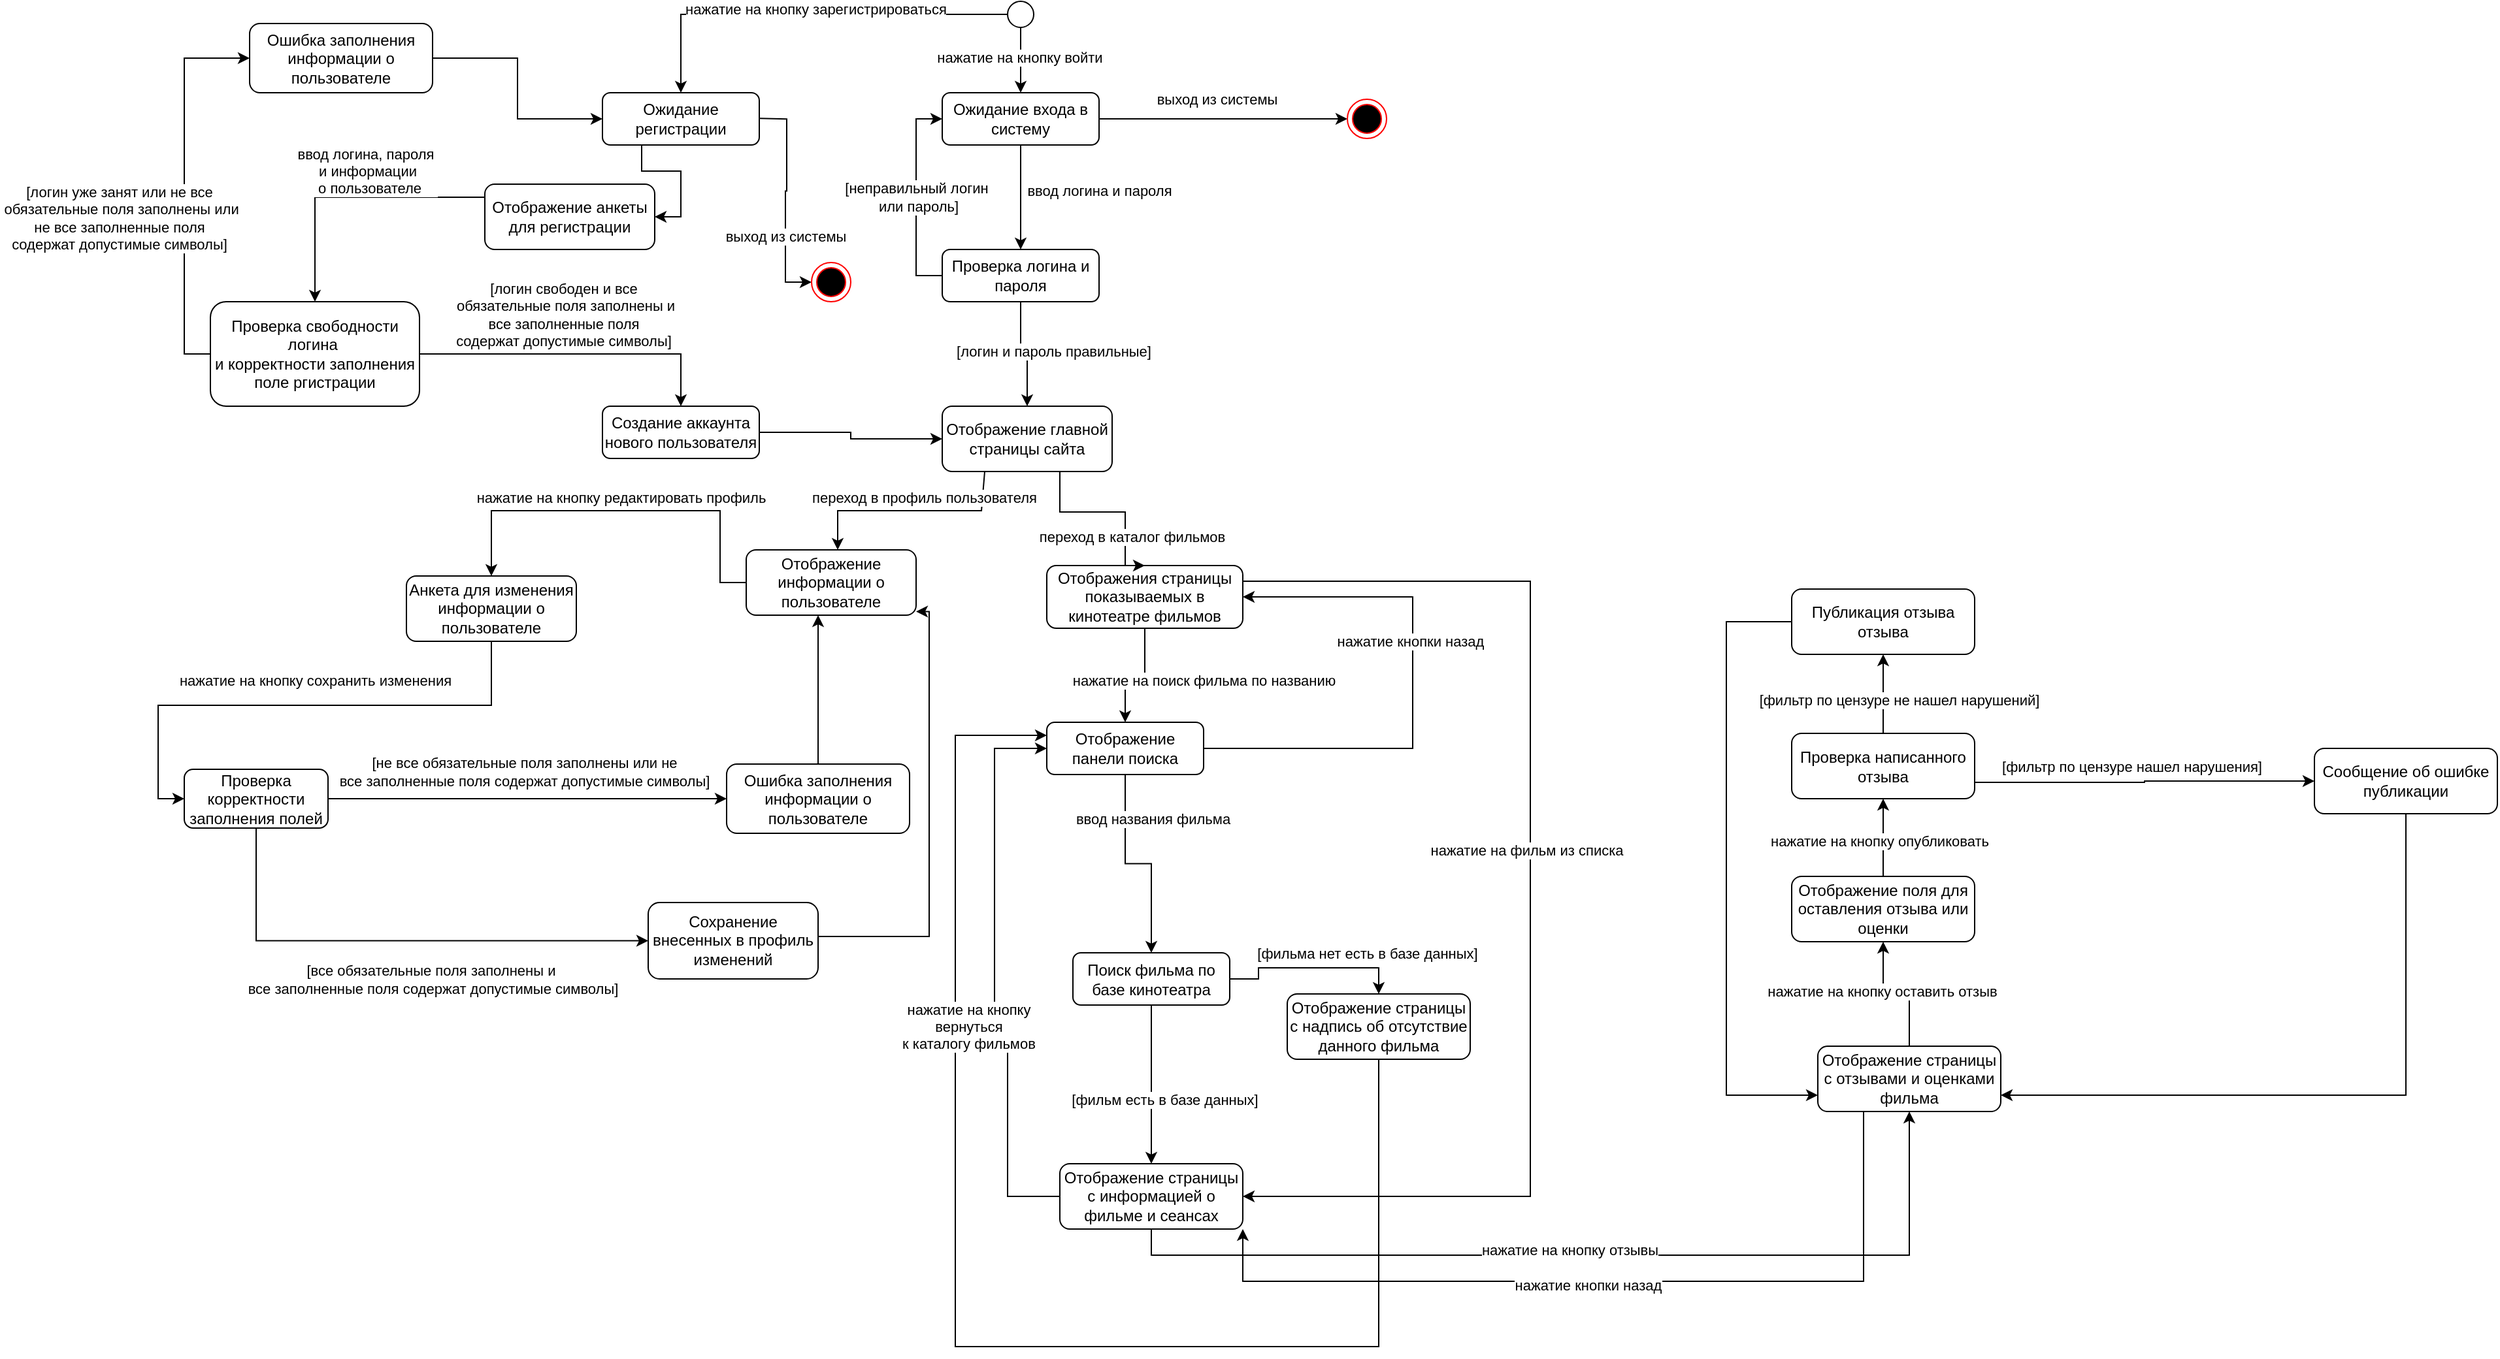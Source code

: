 <mxfile version="24.0.5" type="github">
  <diagram name="Страница — 1" id="CQMrf1lWNn9pbY3fDf8r">
    <mxGraphModel dx="2715" dy="854" grid="1" gridSize="10" guides="1" tooltips="1" connect="1" arrows="1" fold="1" page="1" pageScale="1" pageWidth="827" pageHeight="1169" math="0" shadow="0">
      <root>
        <mxCell id="0" />
        <mxCell id="1" parent="0" />
        <mxCell id="x12aQ69rx99nIMiCHYCn-129" style="edgeStyle=orthogonalEdgeStyle;rounded=0;orthogonalLoop=1;jettySize=auto;html=1;exitX=0.5;exitY=1;exitDx=0;exitDy=0;" edge="1" parent="1" source="x12aQ69rx99nIMiCHYCn-76" target="x12aQ69rx99nIMiCHYCn-128">
          <mxGeometry relative="1" as="geometry" />
        </mxCell>
        <mxCell id="x12aQ69rx99nIMiCHYCn-54" style="edgeStyle=orthogonalEdgeStyle;rounded=0;orthogonalLoop=1;jettySize=auto;html=1;entryX=0.5;entryY=0;entryDx=0;entryDy=0;" edge="1" parent="1" source="x12aQ69rx99nIMiCHYCn-57" target="x12aQ69rx99nIMiCHYCn-65">
          <mxGeometry relative="1" as="geometry" />
        </mxCell>
        <mxCell id="x12aQ69rx99nIMiCHYCn-55" value="ввод логина и пароля" style="edgeLabel;html=1;align=center;verticalAlign=middle;resizable=0;points=[];" vertex="1" connectable="0" parent="x12aQ69rx99nIMiCHYCn-54">
          <mxGeometry x="-0.12" y="1" relative="1" as="geometry">
            <mxPoint x="59" as="offset" />
          </mxGeometry>
        </mxCell>
        <mxCell id="x12aQ69rx99nIMiCHYCn-56" style="edgeStyle=orthogonalEdgeStyle;rounded=0;orthogonalLoop=1;jettySize=auto;html=1;entryX=0;entryY=0.5;entryDx=0;entryDy=0;" edge="1" parent="1" source="x12aQ69rx99nIMiCHYCn-57" target="x12aQ69rx99nIMiCHYCn-66">
          <mxGeometry relative="1" as="geometry" />
        </mxCell>
        <mxCell id="x12aQ69rx99nIMiCHYCn-57" value="Ожидание входа в систему" style="rounded=1;whiteSpace=wrap;html=1;" vertex="1" parent="1">
          <mxGeometry x="440" y="80" width="120" height="40" as="geometry" />
        </mxCell>
        <mxCell id="x12aQ69rx99nIMiCHYCn-58" style="edgeStyle=orthogonalEdgeStyle;rounded=0;orthogonalLoop=1;jettySize=auto;html=1;entryX=0.5;entryY=0;entryDx=0;entryDy=0;" edge="1" parent="1" source="x12aQ69rx99nIMiCHYCn-60" target="x12aQ69rx99nIMiCHYCn-57">
          <mxGeometry relative="1" as="geometry" />
        </mxCell>
        <mxCell id="x12aQ69rx99nIMiCHYCn-150" value="нажатие на кнопку войти" style="edgeLabel;html=1;align=center;verticalAlign=middle;resizable=0;points=[];" vertex="1" connectable="0" parent="x12aQ69rx99nIMiCHYCn-58">
          <mxGeometry x="-0.072" y="-1" relative="1" as="geometry">
            <mxPoint as="offset" />
          </mxGeometry>
        </mxCell>
        <mxCell id="x12aQ69rx99nIMiCHYCn-59" style="edgeStyle=orthogonalEdgeStyle;rounded=0;orthogonalLoop=1;jettySize=auto;html=1;entryX=0.5;entryY=0;entryDx=0;entryDy=0;" edge="1" parent="1" source="x12aQ69rx99nIMiCHYCn-60" target="x12aQ69rx99nIMiCHYCn-87">
          <mxGeometry relative="1" as="geometry" />
        </mxCell>
        <mxCell id="x12aQ69rx99nIMiCHYCn-149" value="нажатие на кнопку зарегистрироваться" style="edgeLabel;html=1;align=center;verticalAlign=middle;resizable=0;points=[];" vertex="1" connectable="0" parent="x12aQ69rx99nIMiCHYCn-59">
          <mxGeometry x="-0.052" y="-4" relative="1" as="geometry">
            <mxPoint as="offset" />
          </mxGeometry>
        </mxCell>
        <mxCell id="x12aQ69rx99nIMiCHYCn-60" value="" style="ellipse;whiteSpace=wrap;html=1;aspect=fixed;" vertex="1" parent="1">
          <mxGeometry x="490" y="10" width="20" height="20" as="geometry" />
        </mxCell>
        <mxCell id="x12aQ69rx99nIMiCHYCn-61" style="edgeStyle=orthogonalEdgeStyle;rounded=0;orthogonalLoop=1;jettySize=auto;html=1;entryX=0;entryY=0.5;entryDx=0;entryDy=0;exitX=0;exitY=0.5;exitDx=0;exitDy=0;" edge="1" parent="1" source="x12aQ69rx99nIMiCHYCn-65" target="x12aQ69rx99nIMiCHYCn-57">
          <mxGeometry relative="1" as="geometry">
            <mxPoint x="430" y="200" as="sourcePoint" />
            <mxPoint x="370" y="130" as="targetPoint" />
          </mxGeometry>
        </mxCell>
        <mxCell id="x12aQ69rx99nIMiCHYCn-62" value="[неправильный логин&lt;div&gt;&amp;nbsp;или пароль&lt;span style=&quot;background-color: rgb(251, 251, 251); text-wrap: wrap;&quot;&gt;]&lt;/span&gt;&lt;/div&gt;" style="edgeLabel;html=1;align=center;verticalAlign=middle;resizable=0;points=[];" vertex="1" connectable="0" parent="x12aQ69rx99nIMiCHYCn-61">
          <mxGeometry x="0.077" y="4" relative="1" as="geometry">
            <mxPoint x="4" y="6" as="offset" />
          </mxGeometry>
        </mxCell>
        <mxCell id="x12aQ69rx99nIMiCHYCn-63" style="edgeStyle=orthogonalEdgeStyle;rounded=0;orthogonalLoop=1;jettySize=auto;html=1;entryX=0.5;entryY=0;entryDx=0;entryDy=0;" edge="1" parent="1" source="x12aQ69rx99nIMiCHYCn-65" target="x12aQ69rx99nIMiCHYCn-101">
          <mxGeometry relative="1" as="geometry">
            <mxPoint x="500" y="310" as="targetPoint" />
          </mxGeometry>
        </mxCell>
        <mxCell id="x12aQ69rx99nIMiCHYCn-64" value="[логин и пароль правильные&lt;span style=&quot;background-color: rgb(251, 251, 251); text-wrap: wrap;&quot;&gt;]&lt;/span&gt;" style="edgeLabel;html=1;align=center;verticalAlign=middle;resizable=0;points=[];" vertex="1" connectable="0" parent="x12aQ69rx99nIMiCHYCn-63">
          <mxGeometry x="0.15" y="-1" relative="1" as="geometry">
            <mxPoint x="21" y="-6" as="offset" />
          </mxGeometry>
        </mxCell>
        <mxCell id="x12aQ69rx99nIMiCHYCn-65" value="Проверка логина и пароля" style="rounded=1;whiteSpace=wrap;html=1;" vertex="1" parent="1">
          <mxGeometry x="440" y="200" width="120" height="40" as="geometry" />
        </mxCell>
        <mxCell id="x12aQ69rx99nIMiCHYCn-66" value="" style="ellipse;html=1;shape=endState;fillColor=#000000;strokeColor=#ff0000;" vertex="1" parent="1">
          <mxGeometry x="750" y="85" width="30" height="30" as="geometry" />
        </mxCell>
        <mxCell id="x12aQ69rx99nIMiCHYCn-67" style="edgeStyle=orthogonalEdgeStyle;rounded=0;orthogonalLoop=1;jettySize=auto;html=1;exitX=0.5;exitY=1;exitDx=0;exitDy=0;entryX=0.5;entryY=0;entryDx=0;entryDy=0;" edge="1" parent="1" source="x12aQ69rx99nIMiCHYCn-69" target="x12aQ69rx99nIMiCHYCn-72">
          <mxGeometry relative="1" as="geometry" />
        </mxCell>
        <mxCell id="x12aQ69rx99nIMiCHYCn-68" value="нажатие на поиск фильма по названию" style="edgeLabel;html=1;align=center;verticalAlign=middle;resizable=0;points=[];" vertex="1" connectable="0" parent="x12aQ69rx99nIMiCHYCn-67">
          <mxGeometry x="-0.05" y="-1" relative="1" as="geometry">
            <mxPoint x="50" y="5" as="offset" />
          </mxGeometry>
        </mxCell>
        <mxCell id="x12aQ69rx99nIMiCHYCn-151" style="edgeStyle=orthogonalEdgeStyle;rounded=0;orthogonalLoop=1;jettySize=auto;html=1;exitX=1;exitY=0.25;exitDx=0;exitDy=0;entryX=1;entryY=0.5;entryDx=0;entryDy=0;" edge="1" parent="1" source="x12aQ69rx99nIMiCHYCn-69" target="x12aQ69rx99nIMiCHYCn-128">
          <mxGeometry relative="1" as="geometry">
            <Array as="points">
              <mxPoint x="890" y="454" />
              <mxPoint x="890" y="925" />
            </Array>
          </mxGeometry>
        </mxCell>
        <mxCell id="x12aQ69rx99nIMiCHYCn-152" value="нажатие на фильм из списка" style="edgeLabel;html=1;align=center;verticalAlign=middle;resizable=0;points=[];" vertex="1" connectable="0" parent="x12aQ69rx99nIMiCHYCn-151">
          <mxGeometry x="-0.065" y="-3" relative="1" as="geometry">
            <mxPoint as="offset" />
          </mxGeometry>
        </mxCell>
        <mxCell id="x12aQ69rx99nIMiCHYCn-69" value="Отображения страницы показываемых в кинотеатре фильмов" style="rounded=1;whiteSpace=wrap;html=1;" vertex="1" parent="1">
          <mxGeometry x="520" y="442" width="150" height="48" as="geometry" />
        </mxCell>
        <mxCell id="x12aQ69rx99nIMiCHYCn-70" style="edgeStyle=orthogonalEdgeStyle;rounded=0;orthogonalLoop=1;jettySize=auto;html=1;entryX=0.5;entryY=0;entryDx=0;entryDy=0;" edge="1" parent="1" source="x12aQ69rx99nIMiCHYCn-72" target="x12aQ69rx99nIMiCHYCn-76">
          <mxGeometry relative="1" as="geometry" />
        </mxCell>
        <mxCell id="x12aQ69rx99nIMiCHYCn-71" value="[фильм есть в базе данных]" style="edgeLabel;html=1;align=center;verticalAlign=middle;resizable=0;points=[];" vertex="1" connectable="0" parent="x12aQ69rx99nIMiCHYCn-70">
          <mxGeometry x="-0.033" y="-2" relative="1" as="geometry">
            <mxPoint x="22" y="178" as="offset" />
          </mxGeometry>
        </mxCell>
        <mxCell id="x12aQ69rx99nIMiCHYCn-147" style="edgeStyle=orthogonalEdgeStyle;rounded=0;orthogonalLoop=1;jettySize=auto;html=1;exitX=1;exitY=0.5;exitDx=0;exitDy=0;entryX=1;entryY=0.5;entryDx=0;entryDy=0;" edge="1" parent="1" source="x12aQ69rx99nIMiCHYCn-72" target="x12aQ69rx99nIMiCHYCn-69">
          <mxGeometry relative="1" as="geometry">
            <Array as="points">
              <mxPoint x="800" y="582" />
              <mxPoint x="800" y="466" />
            </Array>
          </mxGeometry>
        </mxCell>
        <mxCell id="x12aQ69rx99nIMiCHYCn-148" value="нажатие кнопки назад" style="edgeLabel;html=1;align=center;verticalAlign=middle;resizable=0;points=[];" vertex="1" connectable="0" parent="x12aQ69rx99nIMiCHYCn-147">
          <mxGeometry x="0.069" y="2" relative="1" as="geometry">
            <mxPoint y="-25" as="offset" />
          </mxGeometry>
        </mxCell>
        <mxCell id="x12aQ69rx99nIMiCHYCn-72" value="Отображение панели поиска" style="rounded=1;whiteSpace=wrap;html=1;" vertex="1" parent="1">
          <mxGeometry x="520" y="562" width="120" height="40" as="geometry" />
        </mxCell>
        <mxCell id="x12aQ69rx99nIMiCHYCn-131" style="edgeStyle=orthogonalEdgeStyle;rounded=0;orthogonalLoop=1;jettySize=auto;html=1;exitX=1;exitY=0.5;exitDx=0;exitDy=0;entryX=0.5;entryY=0;entryDx=0;entryDy=0;" edge="1" parent="1" source="x12aQ69rx99nIMiCHYCn-76" target="x12aQ69rx99nIMiCHYCn-130">
          <mxGeometry relative="1" as="geometry" />
        </mxCell>
        <mxCell id="x12aQ69rx99nIMiCHYCn-76" value="Поиск фильма по базе кинотеатра" style="rounded=1;whiteSpace=wrap;html=1;" vertex="1" parent="1">
          <mxGeometry x="540" y="738.5" width="120" height="40" as="geometry" />
        </mxCell>
        <mxCell id="x12aQ69rx99nIMiCHYCn-85" style="edgeStyle=orthogonalEdgeStyle;rounded=0;orthogonalLoop=1;jettySize=auto;html=1;entryX=0.5;entryY=0;entryDx=0;entryDy=0;exitX=0;exitY=0.5;exitDx=0;exitDy=0;" edge="1" parent="1" source="x12aQ69rx99nIMiCHYCn-138" target="x12aQ69rx99nIMiCHYCn-92">
          <mxGeometry relative="1" as="geometry">
            <Array as="points">
              <mxPoint x="90" y="160" />
              <mxPoint x="-40" y="160" />
            </Array>
          </mxGeometry>
        </mxCell>
        <mxCell id="x12aQ69rx99nIMiCHYCn-86" value="ввод логина, пароля&amp;nbsp;&lt;div&gt;и информации&lt;/div&gt;&lt;div&gt;&amp;nbsp;о пользователе&lt;/div&gt;" style="edgeLabel;html=1;align=center;verticalAlign=middle;resizable=0;points=[];" vertex="1" connectable="0" parent="x12aQ69rx99nIMiCHYCn-85">
          <mxGeometry x="-0.113" y="4" relative="1" as="geometry">
            <mxPoint x="-5" y="-24" as="offset" />
          </mxGeometry>
        </mxCell>
        <mxCell id="x12aQ69rx99nIMiCHYCn-139" style="edgeStyle=orthogonalEdgeStyle;rounded=0;orthogonalLoop=1;jettySize=auto;html=1;exitX=0.25;exitY=1;exitDx=0;exitDy=0;entryX=1;entryY=0.5;entryDx=0;entryDy=0;" edge="1" parent="1" source="x12aQ69rx99nIMiCHYCn-87" target="x12aQ69rx99nIMiCHYCn-138">
          <mxGeometry relative="1" as="geometry" />
        </mxCell>
        <mxCell id="x12aQ69rx99nIMiCHYCn-87" value="Ожидание регистрации" style="rounded=1;whiteSpace=wrap;html=1;" vertex="1" parent="1">
          <mxGeometry x="180" y="80" width="120" height="40" as="geometry" />
        </mxCell>
        <mxCell id="x12aQ69rx99nIMiCHYCn-88" style="edgeStyle=orthogonalEdgeStyle;rounded=0;orthogonalLoop=1;jettySize=auto;html=1;entryX=0.5;entryY=0;entryDx=0;entryDy=0;" edge="1" parent="1" source="x12aQ69rx99nIMiCHYCn-92" target="x12aQ69rx99nIMiCHYCn-94">
          <mxGeometry relative="1" as="geometry" />
        </mxCell>
        <mxCell id="x12aQ69rx99nIMiCHYCn-89" value="&lt;span style=&quot;color: rgba(0, 0, 0, 0); font-family: monospace; font-size: 0px; text-align: start; background-color: rgb(251, 251, 251);&quot;&gt;%3CmxGraphModel%3E%3Croot%3E%3CmxCell%20id%3D%220%22%2F%3E%3CmxCell%20id%3D%221%22%20parent%3D%220%22%2F%3E%3CmxCell%20id%3D%222%22%20value%3D%22%5B%D0%BB%D0%BE%D0%B3%D0%B8%D0%BD%20%D1%83%D0%B6%D0%B5%20%D0%B7%D0%B0%D0%BD%D1%8F%D1%82%20%D0%B8%D0%BB%D0%B8%20%D0%BD%D0%B5%20%D0%B2%D1%81%D0%B5%26lt%3Bdiv%26gt%3B%26amp%3Bnbsp%3B%D0%BE%D0%B1%D1%8F%D0%B7%D0%B0%D1%82%D0%B5%D0%BB%D1%8C%D0%BD%D1%8B%D0%B5%20%D0%BF%D0%BE%D0%BB%D1%8F%20%D0%B7%D0%B0%D0%BF%D0%BE%D0%BB%D0%BD%D0%B5%D0%BD%D1%8B%20%D0%B8%D0%BB%D0%B8%26lt%3B%2Fdiv%26gt%3B%26lt%3Bdiv%26gt%3B%26amp%3Bnbsp%3B%D0%BD%D0%B5%20%D0%B2%D1%81%D0%B5%20%D0%B7%D0%B0%D0%BF%D0%BE%D0%BB%D0%BD%D0%B5%D0%BD%D0%BD%D1%8B%D0%B5%20%D0%BF%D0%BE%D0%BB%D1%8F%26amp%3Bnbsp%3B%26lt%3B%2Fdiv%26gt%3B%26lt%3Bdiv%26gt%3B%D1%81%D0%BE%D0%B4%D0%B5%D1%80%D0%B6%D0%B0%D1%82%20%D0%B4%D0%BE%D0%BF%D1%83%D1%81%D1%82%D0%B8%D0%BC%D1%8B%D0%B5%20%D1%81%D0%B8%D0%BC%D0%B2%D0%BE%D0%BB%D1%8B%5D%26lt%3B%2Fdiv%26gt%3B%22%20style%3D%22edgeLabel%3Bhtml%3D1%3Balign%3Dcenter%3BverticalAlign%3Dmiddle%3Bresizable%3D0%3Bpoints%3D%5B%5D%3B%22%20vertex%3D%221%22%20connectable%3D%220%22%20parent%3D%221%22%3E%3CmxGeometry%20x%3D%22-190%22%20y%3D%22175.4%22%20as%3D%22geometry%22%2F%3E%3C%2FmxCell%3E%3C%2Froot%3E%3C%2FmxGraphModel%3E&lt;/span&gt;" style="edgeLabel;html=1;align=center;verticalAlign=middle;resizable=0;points=[];" vertex="1" connectable="0" parent="x12aQ69rx99nIMiCHYCn-88">
          <mxGeometry x="-0.092" y="-2" relative="1" as="geometry">
            <mxPoint x="-28" y="3" as="offset" />
          </mxGeometry>
        </mxCell>
        <mxCell id="x12aQ69rx99nIMiCHYCn-142" style="edgeStyle=orthogonalEdgeStyle;rounded=0;orthogonalLoop=1;jettySize=auto;html=1;exitX=0;exitY=0.5;exitDx=0;exitDy=0;entryX=0;entryY=0.5;entryDx=0;entryDy=0;" edge="1" parent="1" source="x12aQ69rx99nIMiCHYCn-92" target="x12aQ69rx99nIMiCHYCn-140">
          <mxGeometry relative="1" as="geometry" />
        </mxCell>
        <mxCell id="x12aQ69rx99nIMiCHYCn-143" value="[логин уже занят или не все&lt;div&gt;&amp;nbsp;обязательные поля заполнены или&lt;/div&gt;&lt;div&gt;&amp;nbsp;не все заполненные поля&amp;nbsp;&lt;/div&gt;&lt;div&gt;содержат допустимые символы]&lt;/div&gt;" style="edgeLabel;html=1;align=center;verticalAlign=middle;resizable=0;points=[];" vertex="1" connectable="0" parent="x12aQ69rx99nIMiCHYCn-142">
          <mxGeometry x="0.067" y="-3" relative="1" as="geometry">
            <mxPoint x="-53" y="34" as="offset" />
          </mxGeometry>
        </mxCell>
        <mxCell id="x12aQ69rx99nIMiCHYCn-92" value="Проверка свободности логина&amp;nbsp;&lt;div&gt;и корректности заполнения поле ргистрации&lt;/div&gt;" style="rounded=1;whiteSpace=wrap;html=1;" vertex="1" parent="1">
          <mxGeometry x="-120" y="240" width="160" height="80" as="geometry" />
        </mxCell>
        <mxCell id="x12aQ69rx99nIMiCHYCn-93" style="edgeStyle=orthogonalEdgeStyle;rounded=0;orthogonalLoop=1;jettySize=auto;html=1;entryX=0;entryY=0.5;entryDx=0;entryDy=0;" edge="1" parent="1" source="x12aQ69rx99nIMiCHYCn-94" target="x12aQ69rx99nIMiCHYCn-101">
          <mxGeometry relative="1" as="geometry" />
        </mxCell>
        <mxCell id="x12aQ69rx99nIMiCHYCn-94" value="Создание аккаунта нового пользователя" style="rounded=1;whiteSpace=wrap;html=1;" vertex="1" parent="1">
          <mxGeometry x="180" y="320" width="120" height="40" as="geometry" />
        </mxCell>
        <mxCell id="x12aQ69rx99nIMiCHYCn-97" style="edgeStyle=orthogonalEdgeStyle;rounded=0;orthogonalLoop=1;jettySize=auto;html=1;entryX=0;entryY=0.5;entryDx=0;entryDy=0;" edge="1" parent="1" target="x12aQ69rx99nIMiCHYCn-98">
          <mxGeometry relative="1" as="geometry">
            <mxPoint x="300" y="99.58" as="sourcePoint" />
            <mxPoint x="360" y="100" as="targetPoint" />
          </mxGeometry>
        </mxCell>
        <mxCell id="x12aQ69rx99nIMiCHYCn-98" value="" style="ellipse;html=1;shape=endState;fillColor=#000000;strokeColor=#ff0000;" vertex="1" parent="1">
          <mxGeometry x="340" y="210" width="30" height="30" as="geometry" />
        </mxCell>
        <mxCell id="x12aQ69rx99nIMiCHYCn-99" style="edgeStyle=orthogonalEdgeStyle;rounded=0;orthogonalLoop=1;jettySize=auto;html=1;entryX=0.5;entryY=0;entryDx=0;entryDy=0;" edge="1" parent="1" source="x12aQ69rx99nIMiCHYCn-101" target="x12aQ69rx99nIMiCHYCn-69">
          <mxGeometry relative="1" as="geometry">
            <Array as="points">
              <mxPoint x="530" y="401" />
              <mxPoint x="580" y="401" />
            </Array>
          </mxGeometry>
        </mxCell>
        <mxCell id="x12aQ69rx99nIMiCHYCn-100" value="переход в каталог фильмов" style="edgeLabel;html=1;align=center;verticalAlign=middle;resizable=0;points=[];" vertex="1" connectable="0" parent="x12aQ69rx99nIMiCHYCn-99">
          <mxGeometry x="-0.296" y="-1" relative="1" as="geometry">
            <mxPoint x="38" y="18" as="offset" />
          </mxGeometry>
        </mxCell>
        <mxCell id="x12aQ69rx99nIMiCHYCn-101" value="Отображение главной страницы сайта" style="rounded=1;whiteSpace=wrap;html=1;" vertex="1" parent="1">
          <mxGeometry x="440" y="320" width="130" height="50" as="geometry" />
        </mxCell>
        <mxCell id="x12aQ69rx99nIMiCHYCn-104" value="Отображение информации о пользователе" style="rounded=1;whiteSpace=wrap;html=1;" vertex="1" parent="1">
          <mxGeometry x="290" y="430" width="130" height="50" as="geometry" />
        </mxCell>
        <mxCell id="x12aQ69rx99nIMiCHYCn-105" value="" style="endArrow=classic;html=1;rounded=0;exitX=0.25;exitY=1;exitDx=0;exitDy=0;" edge="1" parent="1" source="x12aQ69rx99nIMiCHYCn-101">
          <mxGeometry width="50" height="50" relative="1" as="geometry">
            <mxPoint x="540" y="410" as="sourcePoint" />
            <mxPoint x="360" y="430" as="targetPoint" />
            <Array as="points">
              <mxPoint x="470" y="400" />
              <mxPoint x="360" y="400" />
            </Array>
          </mxGeometry>
        </mxCell>
        <mxCell id="x12aQ69rx99nIMiCHYCn-106" value="переход в профиль пользователя" style="edgeLabel;html=1;align=center;verticalAlign=middle;resizable=0;points=[];" vertex="1" connectable="0" parent="x12aQ69rx99nIMiCHYCn-105">
          <mxGeometry x="0.179" y="-1" relative="1" as="geometry">
            <mxPoint x="26" y="-9" as="offset" />
          </mxGeometry>
        </mxCell>
        <mxCell id="x12aQ69rx99nIMiCHYCn-108" value="выход из системы" style="edgeLabel;html=1;align=center;verticalAlign=middle;resizable=0;points=[];" vertex="1" connectable="0" parent="1">
          <mxGeometry x="650" y="84.996" as="geometry" />
        </mxCell>
        <mxCell id="x12aQ69rx99nIMiCHYCn-109" value="выход из системы" style="edgeLabel;html=1;align=center;verticalAlign=middle;resizable=0;points=[];" vertex="1" connectable="0" parent="1">
          <mxGeometry x="320" y="189.996" as="geometry" />
        </mxCell>
        <mxCell id="x12aQ69rx99nIMiCHYCn-118" style="edgeStyle=orthogonalEdgeStyle;rounded=0;orthogonalLoop=1;jettySize=auto;html=1;exitX=0.5;exitY=1;exitDx=0;exitDy=0;entryX=0;entryY=0.5;entryDx=0;entryDy=0;" edge="1" parent="1" source="x12aQ69rx99nIMiCHYCn-110" target="x12aQ69rx99nIMiCHYCn-114">
          <mxGeometry relative="1" as="geometry" />
        </mxCell>
        <mxCell id="x12aQ69rx99nIMiCHYCn-110" value="Анкета для изменения информации о пользователе" style="rounded=1;whiteSpace=wrap;html=1;" vertex="1" parent="1">
          <mxGeometry x="30" y="450" width="130" height="50" as="geometry" />
        </mxCell>
        <mxCell id="x12aQ69rx99nIMiCHYCn-111" value="" style="endArrow=classic;html=1;rounded=0;exitX=0;exitY=0.5;exitDx=0;exitDy=0;entryX=0.5;entryY=0;entryDx=0;entryDy=0;" edge="1" parent="1" source="x12aQ69rx99nIMiCHYCn-104" target="x12aQ69rx99nIMiCHYCn-110">
          <mxGeometry width="50" height="50" relative="1" as="geometry">
            <mxPoint x="300" y="370" as="sourcePoint" />
            <mxPoint x="187" y="430" as="targetPoint" />
            <Array as="points">
              <mxPoint x="270" y="455" />
              <mxPoint x="270" y="400" />
              <mxPoint x="95" y="400" />
            </Array>
          </mxGeometry>
        </mxCell>
        <mxCell id="x12aQ69rx99nIMiCHYCn-112" value="нажатие на кнопку редактировать профиль" style="edgeLabel;html=1;align=center;verticalAlign=middle;resizable=0;points=[];" vertex="1" connectable="0" parent="x12aQ69rx99nIMiCHYCn-111">
          <mxGeometry x="0.179" y="-1" relative="1" as="geometry">
            <mxPoint x="26" y="-9" as="offset" />
          </mxGeometry>
        </mxCell>
        <mxCell id="x12aQ69rx99nIMiCHYCn-119" style="edgeStyle=orthogonalEdgeStyle;rounded=0;orthogonalLoop=1;jettySize=auto;html=1;exitX=0.5;exitY=1;exitDx=0;exitDy=0;entryX=0;entryY=0.5;entryDx=0;entryDy=0;" edge="1" parent="1" source="x12aQ69rx99nIMiCHYCn-114" target="x12aQ69rx99nIMiCHYCn-117">
          <mxGeometry relative="1" as="geometry" />
        </mxCell>
        <mxCell id="x12aQ69rx99nIMiCHYCn-122" style="edgeStyle=orthogonalEdgeStyle;rounded=0;orthogonalLoop=1;jettySize=auto;html=1;exitX=1;exitY=0.5;exitDx=0;exitDy=0;entryX=0;entryY=0.5;entryDx=0;entryDy=0;" edge="1" parent="1" source="x12aQ69rx99nIMiCHYCn-114" target="x12aQ69rx99nIMiCHYCn-120">
          <mxGeometry relative="1" as="geometry" />
        </mxCell>
        <mxCell id="x12aQ69rx99nIMiCHYCn-114" value="Проверка корректности заполнения полей" style="rounded=1;whiteSpace=wrap;html=1;" vertex="1" parent="1">
          <mxGeometry x="-140" y="598" width="110" height="45" as="geometry" />
        </mxCell>
        <mxCell id="x12aQ69rx99nIMiCHYCn-115" value="[все обязательные поля заполнены и&amp;nbsp;&lt;div&gt;все заполненные поля содержат допустимые символы&lt;span style=&quot;background-color: rgb(251, 251, 251); text-wrap: wrap;&quot;&gt;]&lt;/span&gt;&lt;/div&gt;" style="edgeLabel;html=1;align=center;verticalAlign=middle;resizable=0;points=[];" vertex="1" connectable="0" parent="1">
          <mxGeometry x="50" y="758.5" as="geometry" />
        </mxCell>
        <mxCell id="x12aQ69rx99nIMiCHYCn-125" style="edgeStyle=orthogonalEdgeStyle;rounded=0;orthogonalLoop=1;jettySize=auto;html=1;exitX=1;exitY=0.5;exitDx=0;exitDy=0;entryX=0.75;entryY=1;entryDx=0;entryDy=0;" edge="1" parent="1" source="x12aQ69rx99nIMiCHYCn-117">
          <mxGeometry relative="1" as="geometry">
            <mxPoint x="377.5" y="726.48" as="sourcePoint" />
            <mxPoint x="420" y="477.23" as="targetPoint" />
            <Array as="points">
              <mxPoint x="345" y="726" />
              <mxPoint x="430" y="726" />
              <mxPoint x="430" y="477" />
            </Array>
          </mxGeometry>
        </mxCell>
        <mxCell id="x12aQ69rx99nIMiCHYCn-117" value="Сохранение внесенных в профиль изменений" style="rounded=1;whiteSpace=wrap;html=1;" vertex="1" parent="1">
          <mxGeometry x="215" y="700" width="130" height="58.5" as="geometry" />
        </mxCell>
        <mxCell id="x12aQ69rx99nIMiCHYCn-124" style="edgeStyle=orthogonalEdgeStyle;rounded=0;orthogonalLoop=1;jettySize=auto;html=1;exitX=0.5;exitY=0;exitDx=0;exitDy=0;" edge="1" parent="1" source="x12aQ69rx99nIMiCHYCn-120" target="x12aQ69rx99nIMiCHYCn-104">
          <mxGeometry relative="1" as="geometry">
            <Array as="points">
              <mxPoint x="345" y="510" />
              <mxPoint x="345" y="510" />
            </Array>
          </mxGeometry>
        </mxCell>
        <mxCell id="x12aQ69rx99nIMiCHYCn-120" value="Ошибка заполнения информации о пользователе" style="rounded=1;whiteSpace=wrap;html=1;" vertex="1" parent="1">
          <mxGeometry x="275" y="594" width="140" height="53" as="geometry" />
        </mxCell>
        <mxCell id="x12aQ69rx99nIMiCHYCn-123" value="[не все обязательные поля заполнены или не&lt;div&gt;все заполненные поля содержат допустимые символы&lt;span style=&quot;background-color: rgb(251, 251, 251); text-wrap: wrap;&quot;&gt;]&lt;/span&gt;&lt;/div&gt;" style="edgeLabel;html=1;align=center;verticalAlign=middle;resizable=0;points=[];" vertex="1" connectable="0" parent="1">
          <mxGeometry x="120" y="602" as="geometry">
            <mxPoint y="-2" as="offset" />
          </mxGeometry>
        </mxCell>
        <mxCell id="x12aQ69rx99nIMiCHYCn-126" value="нажатие на кнопку сохранить изменения" style="edgeLabel;html=1;align=center;verticalAlign=middle;resizable=0;points=[];" vertex="1" connectable="0" parent="1">
          <mxGeometry x="-40.003" y="530" as="geometry" />
        </mxCell>
        <mxCell id="x12aQ69rx99nIMiCHYCn-127" value="ввод названия фильма" style="edgeLabel;html=1;align=center;verticalAlign=middle;resizable=0;points=[];" vertex="1" connectable="0" parent="1">
          <mxGeometry x="610.0" y="620.497" as="geometry">
            <mxPoint x="-9" y="15" as="offset" />
          </mxGeometry>
        </mxCell>
        <mxCell id="x12aQ69rx99nIMiCHYCn-133" style="edgeStyle=orthogonalEdgeStyle;rounded=0;orthogonalLoop=1;jettySize=auto;html=1;entryX=0;entryY=0.5;entryDx=0;entryDy=0;exitX=0;exitY=0.5;exitDx=0;exitDy=0;" edge="1" parent="1" source="x12aQ69rx99nIMiCHYCn-128" target="x12aQ69rx99nIMiCHYCn-72">
          <mxGeometry relative="1" as="geometry">
            <Array as="points">
              <mxPoint x="490" y="925" />
              <mxPoint x="490" y="800" />
              <mxPoint x="480" y="800" />
              <mxPoint x="480" y="582" />
            </Array>
          </mxGeometry>
        </mxCell>
        <mxCell id="x12aQ69rx99nIMiCHYCn-154" style="edgeStyle=orthogonalEdgeStyle;rounded=0;orthogonalLoop=1;jettySize=auto;html=1;exitX=0.5;exitY=1;exitDx=0;exitDy=0;" edge="1" parent="1" source="x12aQ69rx99nIMiCHYCn-128" target="x12aQ69rx99nIMiCHYCn-153">
          <mxGeometry relative="1" as="geometry" />
        </mxCell>
        <mxCell id="x12aQ69rx99nIMiCHYCn-155" value="нажатие на кнопку отзывы" style="edgeLabel;html=1;align=center;verticalAlign=middle;resizable=0;points=[];" vertex="1" connectable="0" parent="x12aQ69rx99nIMiCHYCn-154">
          <mxGeometry x="-0.042" y="4" relative="1" as="geometry">
            <mxPoint as="offset" />
          </mxGeometry>
        </mxCell>
        <mxCell id="x12aQ69rx99nIMiCHYCn-128" value="Отображение страницы с информацией о фильме и сеансах" style="rounded=1;whiteSpace=wrap;html=1;" vertex="1" parent="1">
          <mxGeometry x="530" y="900" width="140" height="50" as="geometry" />
        </mxCell>
        <mxCell id="x12aQ69rx99nIMiCHYCn-135" style="edgeStyle=orthogonalEdgeStyle;rounded=0;orthogonalLoop=1;jettySize=auto;html=1;exitX=0.5;exitY=1;exitDx=0;exitDy=0;entryX=0;entryY=0.25;entryDx=0;entryDy=0;" edge="1" parent="1" source="x12aQ69rx99nIMiCHYCn-130" target="x12aQ69rx99nIMiCHYCn-72">
          <mxGeometry relative="1" as="geometry">
            <Array as="points">
              <mxPoint x="774" y="1040" />
              <mxPoint x="450" y="1040" />
              <mxPoint x="450" y="572" />
            </Array>
          </mxGeometry>
        </mxCell>
        <mxCell id="x12aQ69rx99nIMiCHYCn-130" value="Отображение страницы с надпись об отсутствие данного фильма" style="rounded=1;whiteSpace=wrap;html=1;" vertex="1" parent="1">
          <mxGeometry x="704" y="770" width="140" height="50" as="geometry" />
        </mxCell>
        <mxCell id="x12aQ69rx99nIMiCHYCn-132" value="[фильма нет есть в базе данных]" style="edgeLabel;html=1;align=center;verticalAlign=middle;resizable=0;points=[];" vertex="1" connectable="0" parent="1">
          <mxGeometry x="765" y="738.503" as="geometry" />
        </mxCell>
        <mxCell id="x12aQ69rx99nIMiCHYCn-134" value="нажатие на кнопку&lt;div&gt;&amp;nbsp;вернуться&amp;nbsp;&lt;div&gt;к каталогу фильмов&lt;/div&gt;&lt;/div&gt;" style="edgeLabel;html=1;align=center;verticalAlign=middle;resizable=0;points=[];" vertex="1" connectable="0" parent="1">
          <mxGeometry x="460.0" y="794.997" as="geometry" />
        </mxCell>
        <mxCell id="x12aQ69rx99nIMiCHYCn-138" value="Отображение анкеты для регистрации" style="rounded=1;whiteSpace=wrap;html=1;" vertex="1" parent="1">
          <mxGeometry x="90" y="150" width="130" height="50" as="geometry" />
        </mxCell>
        <mxCell id="x12aQ69rx99nIMiCHYCn-144" style="edgeStyle=orthogonalEdgeStyle;rounded=0;orthogonalLoop=1;jettySize=auto;html=1;exitX=1;exitY=0.5;exitDx=0;exitDy=0;entryX=0;entryY=0.5;entryDx=0;entryDy=0;" edge="1" parent="1" source="x12aQ69rx99nIMiCHYCn-140" target="x12aQ69rx99nIMiCHYCn-87">
          <mxGeometry relative="1" as="geometry" />
        </mxCell>
        <mxCell id="x12aQ69rx99nIMiCHYCn-140" value="Ошибка заполнения информации о пользователе" style="rounded=1;whiteSpace=wrap;html=1;" vertex="1" parent="1">
          <mxGeometry x="-90" y="27" width="140" height="53" as="geometry" />
        </mxCell>
        <mxCell id="x12aQ69rx99nIMiCHYCn-145" value="[логин свободен и все&lt;div&gt;&amp;nbsp;обязательные поля заполнены и&lt;/div&gt;&lt;div&gt;&amp;nbsp;все заполненные поля&amp;nbsp;&lt;/div&gt;&lt;div&gt;содержат допустимые символы]&lt;/div&gt;" style="edgeLabel;html=1;align=center;verticalAlign=middle;resizable=0;points=[];" vertex="1" connectable="0" parent="1">
          <mxGeometry x="150" y="250.0" as="geometry" />
        </mxCell>
        <mxCell id="x12aQ69rx99nIMiCHYCn-157" style="edgeStyle=orthogonalEdgeStyle;rounded=0;orthogonalLoop=1;jettySize=auto;html=1;exitX=0.5;exitY=0;exitDx=0;exitDy=0;entryX=0.5;entryY=1;entryDx=0;entryDy=0;" edge="1" parent="1" source="x12aQ69rx99nIMiCHYCn-153" target="x12aQ69rx99nIMiCHYCn-156">
          <mxGeometry relative="1" as="geometry" />
        </mxCell>
        <mxCell id="x12aQ69rx99nIMiCHYCn-158" value="нажатие на кнопку оставить отзыв" style="edgeLabel;html=1;align=center;verticalAlign=middle;resizable=0;points=[];" vertex="1" connectable="0" parent="x12aQ69rx99nIMiCHYCn-157">
          <mxGeometry x="0.239" y="1" relative="1" as="geometry">
            <mxPoint as="offset" />
          </mxGeometry>
        </mxCell>
        <mxCell id="x12aQ69rx99nIMiCHYCn-170" style="edgeStyle=orthogonalEdgeStyle;rounded=0;orthogonalLoop=1;jettySize=auto;html=1;exitX=0.25;exitY=1;exitDx=0;exitDy=0;entryX=1;entryY=1;entryDx=0;entryDy=0;" edge="1" parent="1" source="x12aQ69rx99nIMiCHYCn-153" target="x12aQ69rx99nIMiCHYCn-128">
          <mxGeometry relative="1" as="geometry">
            <Array as="points">
              <mxPoint x="1145" y="990" />
              <mxPoint x="670" y="990" />
            </Array>
          </mxGeometry>
        </mxCell>
        <mxCell id="x12aQ69rx99nIMiCHYCn-172" value="нажатие кнопки назад" style="edgeLabel;html=1;align=center;verticalAlign=middle;resizable=0;points=[];" vertex="1" connectable="0" parent="x12aQ69rx99nIMiCHYCn-170">
          <mxGeometry x="0.057" y="3" relative="1" as="geometry">
            <mxPoint as="offset" />
          </mxGeometry>
        </mxCell>
        <mxCell id="x12aQ69rx99nIMiCHYCn-153" value="Отображение страницы с отзывами и оценками фильма" style="rounded=1;whiteSpace=wrap;html=1;" vertex="1" parent="1">
          <mxGeometry x="1110" y="810" width="140" height="50" as="geometry" />
        </mxCell>
        <mxCell id="x12aQ69rx99nIMiCHYCn-160" style="edgeStyle=orthogonalEdgeStyle;rounded=0;orthogonalLoop=1;jettySize=auto;html=1;exitX=0.5;exitY=0;exitDx=0;exitDy=0;entryX=0.5;entryY=1;entryDx=0;entryDy=0;" edge="1" parent="1" source="x12aQ69rx99nIMiCHYCn-156" target="x12aQ69rx99nIMiCHYCn-159">
          <mxGeometry relative="1" as="geometry" />
        </mxCell>
        <mxCell id="x12aQ69rx99nIMiCHYCn-161" value="нажатие на кнопку опубликовать" style="edgeLabel;html=1;align=center;verticalAlign=middle;resizable=0;points=[];" vertex="1" connectable="0" parent="x12aQ69rx99nIMiCHYCn-160">
          <mxGeometry x="-0.088" y="3" relative="1" as="geometry">
            <mxPoint as="offset" />
          </mxGeometry>
        </mxCell>
        <mxCell id="x12aQ69rx99nIMiCHYCn-156" value="Отображение поля для оставления отзыва или оценки" style="rounded=1;whiteSpace=wrap;html=1;" vertex="1" parent="1">
          <mxGeometry x="1090" y="680" width="140" height="50" as="geometry" />
        </mxCell>
        <mxCell id="x12aQ69rx99nIMiCHYCn-164" style="edgeStyle=orthogonalEdgeStyle;rounded=0;orthogonalLoop=1;jettySize=auto;html=1;exitX=0.5;exitY=0;exitDx=0;exitDy=0;entryX=0.5;entryY=1;entryDx=0;entryDy=0;" edge="1" parent="1" source="x12aQ69rx99nIMiCHYCn-159" target="x12aQ69rx99nIMiCHYCn-163">
          <mxGeometry relative="1" as="geometry" />
        </mxCell>
        <mxCell id="x12aQ69rx99nIMiCHYCn-165" value="[фильтр по цензуре нашел нарушения]" style="edgeLabel;html=1;align=center;verticalAlign=middle;resizable=0;points=[];" vertex="1" connectable="0" parent="x12aQ69rx99nIMiCHYCn-164">
          <mxGeometry x="0.079" y="-2" relative="1" as="geometry">
            <mxPoint x="188" y="58" as="offset" />
          </mxGeometry>
        </mxCell>
        <mxCell id="x12aQ69rx99nIMiCHYCn-166" style="edgeStyle=orthogonalEdgeStyle;rounded=0;orthogonalLoop=1;jettySize=auto;html=1;exitX=1;exitY=0.75;exitDx=0;exitDy=0;entryX=0;entryY=0.5;entryDx=0;entryDy=0;" edge="1" parent="1" source="x12aQ69rx99nIMiCHYCn-159" target="x12aQ69rx99nIMiCHYCn-162">
          <mxGeometry relative="1" as="geometry" />
        </mxCell>
        <mxCell id="x12aQ69rx99nIMiCHYCn-159" value="Проверка написанного отзыва" style="rounded=1;whiteSpace=wrap;html=1;" vertex="1" parent="1">
          <mxGeometry x="1090" y="570.5" width="140" height="50" as="geometry" />
        </mxCell>
        <mxCell id="x12aQ69rx99nIMiCHYCn-169" style="edgeStyle=orthogonalEdgeStyle;rounded=0;orthogonalLoop=1;jettySize=auto;html=1;exitX=0.5;exitY=1;exitDx=0;exitDy=0;entryX=1;entryY=0.75;entryDx=0;entryDy=0;" edge="1" parent="1" source="x12aQ69rx99nIMiCHYCn-162" target="x12aQ69rx99nIMiCHYCn-153">
          <mxGeometry relative="1" as="geometry" />
        </mxCell>
        <mxCell id="x12aQ69rx99nIMiCHYCn-162" value="Сообщение об ошибке публикации" style="rounded=1;whiteSpace=wrap;html=1;" vertex="1" parent="1">
          <mxGeometry x="1490" y="582" width="140" height="50" as="geometry" />
        </mxCell>
        <mxCell id="x12aQ69rx99nIMiCHYCn-168" style="edgeStyle=orthogonalEdgeStyle;rounded=0;orthogonalLoop=1;jettySize=auto;html=1;exitX=0;exitY=0.5;exitDx=0;exitDy=0;entryX=0;entryY=0.75;entryDx=0;entryDy=0;" edge="1" parent="1" source="x12aQ69rx99nIMiCHYCn-163" target="x12aQ69rx99nIMiCHYCn-153">
          <mxGeometry relative="1" as="geometry">
            <Array as="points">
              <mxPoint x="1040" y="485" />
              <mxPoint x="1040" y="847" />
            </Array>
          </mxGeometry>
        </mxCell>
        <mxCell id="x12aQ69rx99nIMiCHYCn-163" value="Публикация отзыва отзыва" style="rounded=1;whiteSpace=wrap;html=1;" vertex="1" parent="1">
          <mxGeometry x="1090" y="460" width="140" height="50" as="geometry" />
        </mxCell>
        <mxCell id="x12aQ69rx99nIMiCHYCn-167" value="[фильтр по цензуре не нашел нарушений]" style="edgeLabel;html=1;align=center;verticalAlign=middle;resizable=0;points=[];" vertex="1" connectable="0" parent="1">
          <mxGeometry x="1172" y="545.167" as="geometry" />
        </mxCell>
      </root>
    </mxGraphModel>
  </diagram>
</mxfile>
